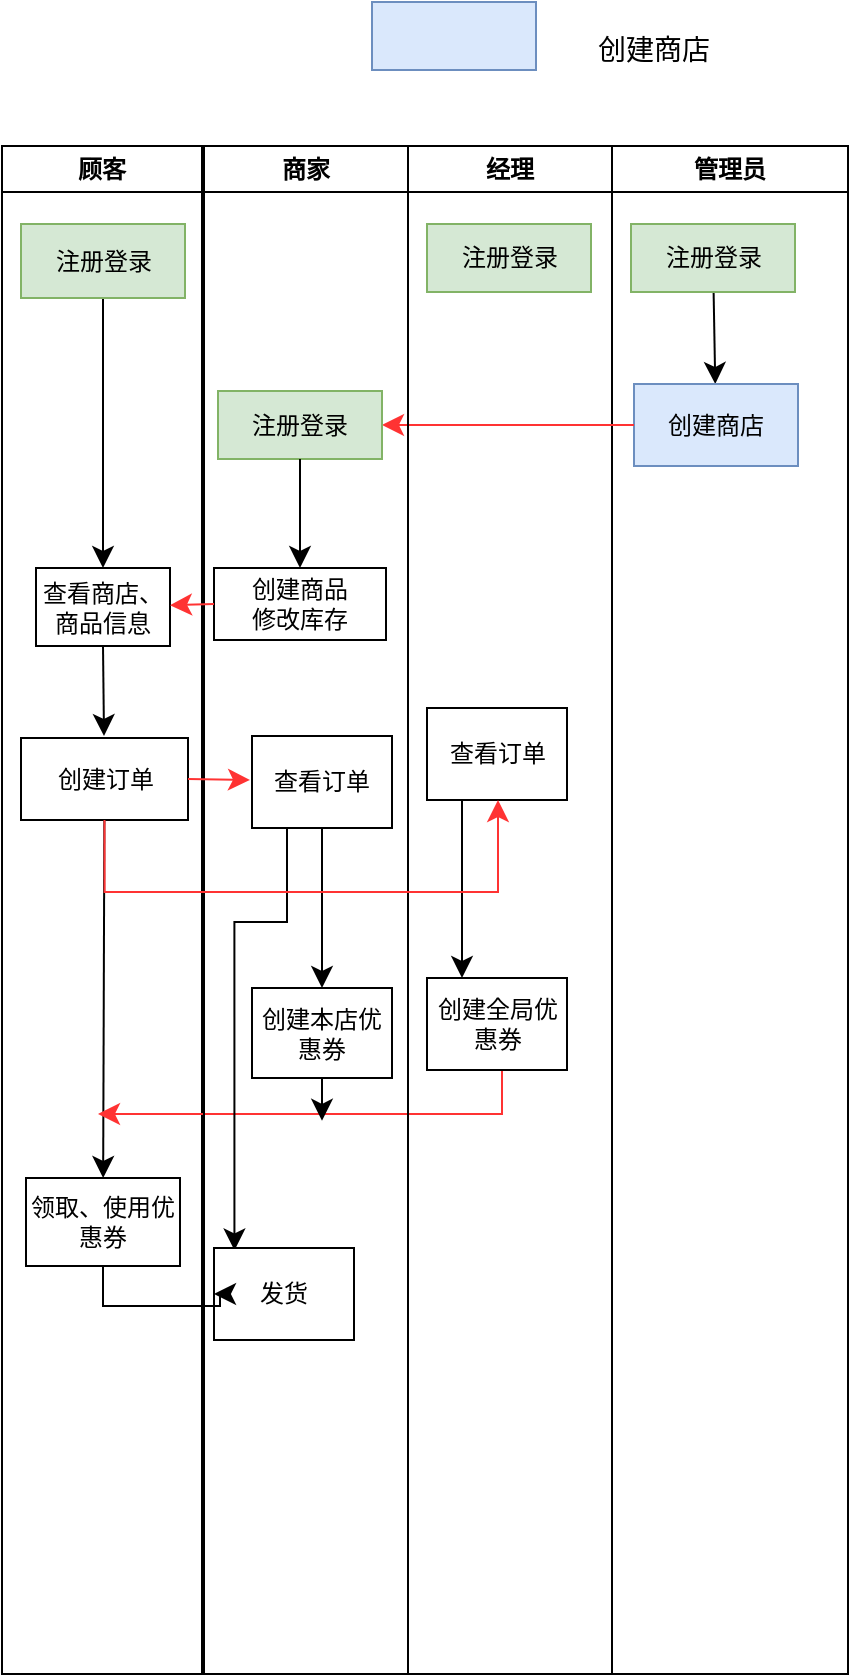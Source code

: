 <mxfile version="24.2.3" type="github">
  <diagram name="第 1 页" id="Z2feuIrGMQaKYotuqINe">
    <mxGraphModel dx="1402" dy="985" grid="0" gridSize="10" guides="1" tooltips="1" connect="1" arrows="1" fold="1" page="0" pageScale="1" pageWidth="827" pageHeight="1169" math="0" shadow="0">
      <root>
        <mxCell id="0" />
        <mxCell id="1" parent="0" />
        <mxCell id="YAOU13rI1jtthDPteihQ-1" value="顾客" style="swimlane;whiteSpace=wrap;html=1;" vertex="1" parent="1">
          <mxGeometry x="-303" y="-278" width="100" height="764" as="geometry" />
        </mxCell>
        <mxCell id="YAOU13rI1jtthDPteihQ-42" value="" style="edgeStyle=none;curved=1;rounded=0;orthogonalLoop=1;jettySize=auto;html=1;fontSize=12;startSize=8;endSize=8;" edge="1" parent="YAOU13rI1jtthDPteihQ-1" source="YAOU13rI1jtthDPteihQ-11" target="YAOU13rI1jtthDPteihQ-41">
          <mxGeometry relative="1" as="geometry" />
        </mxCell>
        <mxCell id="YAOU13rI1jtthDPteihQ-11" value="注册登录" style="rounded=0;whiteSpace=wrap;html=1;fillColor=#d5e8d4;strokeColor=#82b366;" vertex="1" parent="YAOU13rI1jtthDPteihQ-1">
          <mxGeometry x="9.5" y="39" width="82" height="37" as="geometry" />
        </mxCell>
        <mxCell id="YAOU13rI1jtthDPteihQ-41" value="查看商店、商品信息" style="rounded=0;whiteSpace=wrap;html=1;" vertex="1" parent="YAOU13rI1jtthDPteihQ-1">
          <mxGeometry x="17" y="211" width="67" height="39" as="geometry" />
        </mxCell>
        <mxCell id="YAOU13rI1jtthDPteihQ-68" value="" style="edgeStyle=none;curved=1;rounded=0;orthogonalLoop=1;jettySize=auto;html=1;fontSize=12;startSize=8;endSize=8;" edge="1" parent="YAOU13rI1jtthDPteihQ-1" source="YAOU13rI1jtthDPteihQ-46" target="YAOU13rI1jtthDPteihQ-67">
          <mxGeometry relative="1" as="geometry" />
        </mxCell>
        <mxCell id="YAOU13rI1jtthDPteihQ-46" value="创建订单" style="rounded=0;whiteSpace=wrap;html=1;" vertex="1" parent="YAOU13rI1jtthDPteihQ-1">
          <mxGeometry x="9.5" y="296" width="83.5" height="41" as="geometry" />
        </mxCell>
        <mxCell id="YAOU13rI1jtthDPteihQ-67" value="领取、使用优惠券" style="whiteSpace=wrap;html=1;rounded=0;" vertex="1" parent="YAOU13rI1jtthDPteihQ-1">
          <mxGeometry x="12" y="516" width="77" height="44" as="geometry" />
        </mxCell>
        <mxCell id="YAOU13rI1jtthDPteihQ-5" value="经理" style="swimlane;whiteSpace=wrap;html=1;" vertex="1" parent="1">
          <mxGeometry x="-100" y="-278" width="102" height="764" as="geometry" />
        </mxCell>
        <mxCell id="YAOU13rI1jtthDPteihQ-13" value="注册登录" style="rounded=0;whiteSpace=wrap;html=1;fillColor=#d5e8d4;strokeColor=#82b366;" vertex="1" parent="YAOU13rI1jtthDPteihQ-5">
          <mxGeometry x="9.5" y="39" width="82" height="34" as="geometry" />
        </mxCell>
        <mxCell id="YAOU13rI1jtthDPteihQ-61" style="edgeStyle=none;curved=1;rounded=0;orthogonalLoop=1;jettySize=auto;html=1;exitX=0.25;exitY=1;exitDx=0;exitDy=0;fontSize=12;startSize=8;endSize=8;entryX=0.25;entryY=0;entryDx=0;entryDy=0;" edge="1" parent="YAOU13rI1jtthDPteihQ-5" source="YAOU13rI1jtthDPteihQ-52" target="YAOU13rI1jtthDPteihQ-62">
          <mxGeometry relative="1" as="geometry">
            <mxPoint x="27" y="433.0" as="targetPoint" />
          </mxGeometry>
        </mxCell>
        <mxCell id="YAOU13rI1jtthDPteihQ-52" value="查看订单" style="rounded=0;whiteSpace=wrap;html=1;" vertex="1" parent="YAOU13rI1jtthDPteihQ-5">
          <mxGeometry x="9.5" y="281" width="70" height="46" as="geometry" />
        </mxCell>
        <mxCell id="YAOU13rI1jtthDPteihQ-71" style="edgeStyle=orthogonalEdgeStyle;rounded=0;orthogonalLoop=1;jettySize=auto;html=1;exitX=0.5;exitY=1;exitDx=0;exitDy=0;fontSize=12;startSize=8;endSize=8;strokeColor=#FF3333;" edge="1" parent="YAOU13rI1jtthDPteihQ-5" source="YAOU13rI1jtthDPteihQ-62">
          <mxGeometry relative="1" as="geometry">
            <mxPoint x="-155" y="484" as="targetPoint" />
            <Array as="points">
              <mxPoint x="47" y="462" />
              <mxPoint x="47" y="484" />
            </Array>
          </mxGeometry>
        </mxCell>
        <mxCell id="YAOU13rI1jtthDPteihQ-62" value="创建全局优惠券" style="rounded=0;whiteSpace=wrap;html=1;" vertex="1" parent="YAOU13rI1jtthDPteihQ-5">
          <mxGeometry x="9.5" y="416" width="70" height="46" as="geometry" />
        </mxCell>
        <mxCell id="YAOU13rI1jtthDPteihQ-6" value="管理员" style="swimlane;whiteSpace=wrap;html=1;" vertex="1" parent="1">
          <mxGeometry x="2" y="-278" width="118" height="764" as="geometry" />
        </mxCell>
        <mxCell id="YAOU13rI1jtthDPteihQ-17" value="" style="edgeStyle=none;curved=1;rounded=0;orthogonalLoop=1;jettySize=auto;html=1;fontSize=12;startSize=8;endSize=8;" edge="1" parent="YAOU13rI1jtthDPteihQ-6" source="YAOU13rI1jtthDPteihQ-14" target="YAOU13rI1jtthDPteihQ-16">
          <mxGeometry relative="1" as="geometry" />
        </mxCell>
        <mxCell id="YAOU13rI1jtthDPteihQ-14" value="注册登录" style="rounded=0;whiteSpace=wrap;html=1;fillColor=#d5e8d4;strokeColor=#82b366;" vertex="1" parent="YAOU13rI1jtthDPteihQ-6">
          <mxGeometry x="9.5" y="39" width="82" height="34" as="geometry" />
        </mxCell>
        <mxCell id="YAOU13rI1jtthDPteihQ-16" value="创建商店" style="whiteSpace=wrap;html=1;fillColor=#dae8fc;strokeColor=#6c8ebf;rounded=0;" vertex="1" parent="YAOU13rI1jtthDPteihQ-6">
          <mxGeometry x="11" y="119" width="82" height="41" as="geometry" />
        </mxCell>
        <mxCell id="YAOU13rI1jtthDPteihQ-8" value="" style="rounded=0;whiteSpace=wrap;html=1;fillColor=#dae8fc;strokeColor=#6c8ebf;" vertex="1" parent="1">
          <mxGeometry x="-118" y="-350" width="82" height="34" as="geometry" />
        </mxCell>
        <mxCell id="YAOU13rI1jtthDPteihQ-9" value="&lt;pre style=&quot;font-size: 14px;&quot;&gt;创建商店&lt;/pre&gt;" style="text;strokeColor=none;fillColor=none;html=1;align=center;verticalAlign=middle;whiteSpace=wrap;rounded=0;fontSize=14;" vertex="1" parent="1">
          <mxGeometry x="-7" y="-341" width="60" height="30" as="geometry" />
        </mxCell>
        <mxCell id="YAOU13rI1jtthDPteihQ-18" value="" style="edgeStyle=none;curved=1;rounded=0;orthogonalLoop=1;jettySize=auto;html=1;fontSize=12;startSize=8;endSize=8;strokeColor=#FF3333;" edge="1" parent="1" source="YAOU13rI1jtthDPteihQ-16" target="YAOU13rI1jtthDPteihQ-12">
          <mxGeometry relative="1" as="geometry" />
        </mxCell>
        <mxCell id="YAOU13rI1jtthDPteihQ-33" style="edgeStyle=none;curved=1;rounded=0;orthogonalLoop=1;jettySize=auto;html=1;exitX=0.75;exitY=0;exitDx=0;exitDy=0;fontSize=12;startSize=8;endSize=8;" edge="1" parent="1" source="YAOU13rI1jtthDPteihQ-1" target="YAOU13rI1jtthDPteihQ-1">
          <mxGeometry relative="1" as="geometry" />
        </mxCell>
        <mxCell id="YAOU13rI1jtthDPteihQ-4" value="商家" style="swimlane;whiteSpace=wrap;html=1;" vertex="1" parent="1">
          <mxGeometry x="-202" y="-278" width="102" height="764" as="geometry" />
        </mxCell>
        <mxCell id="YAOU13rI1jtthDPteihQ-12" value="注册登录" style="rounded=0;whiteSpace=wrap;html=1;fillColor=#d5e8d4;strokeColor=#82b366;" vertex="1" parent="YAOU13rI1jtthDPteihQ-4">
          <mxGeometry x="7" y="122.5" width="82" height="34" as="geometry" />
        </mxCell>
        <mxCell id="YAOU13rI1jtthDPteihQ-28" value="创建商品&lt;div&gt;&lt;span style=&quot;background-color: initial;&quot;&gt;修改库存&lt;/span&gt;&lt;br&gt;&lt;/div&gt;" style="rounded=0;whiteSpace=wrap;html=1;" vertex="1" parent="YAOU13rI1jtthDPteihQ-4">
          <mxGeometry x="5" y="211" width="86" height="36" as="geometry" />
        </mxCell>
        <mxCell id="YAOU13rI1jtthDPteihQ-27" value="" style="endArrow=classic;html=1;rounded=0;fontSize=12;startSize=8;endSize=8;curved=1;exitX=0.5;exitY=1;exitDx=0;exitDy=0;" edge="1" parent="YAOU13rI1jtthDPteihQ-4" source="YAOU13rI1jtthDPteihQ-12" target="YAOU13rI1jtthDPteihQ-28">
          <mxGeometry width="50" height="50" relative="1" as="geometry">
            <mxPoint x="74" y="134" as="sourcePoint" />
            <mxPoint x="48" y="190" as="targetPoint" />
          </mxGeometry>
        </mxCell>
        <mxCell id="YAOU13rI1jtthDPteihQ-60" value="" style="edgeStyle=none;curved=1;rounded=0;orthogonalLoop=1;jettySize=auto;html=1;fontSize=12;startSize=8;endSize=8;" edge="1" parent="YAOU13rI1jtthDPteihQ-4" source="YAOU13rI1jtthDPteihQ-50" target="YAOU13rI1jtthDPteihQ-59">
          <mxGeometry relative="1" as="geometry" />
        </mxCell>
        <mxCell id="YAOU13rI1jtthDPteihQ-65" style="edgeStyle=orthogonalEdgeStyle;rounded=0;orthogonalLoop=1;jettySize=auto;html=1;exitX=0.25;exitY=1;exitDx=0;exitDy=0;fontSize=12;startSize=8;endSize=8;entryX=0.146;entryY=0.026;entryDx=0;entryDy=0;entryPerimeter=0;" edge="1" parent="YAOU13rI1jtthDPteihQ-4" source="YAOU13rI1jtthDPteihQ-50" target="YAOU13rI1jtthDPteihQ-66">
          <mxGeometry relative="1" as="geometry">
            <mxPoint x="15" y="524" as="targetPoint" />
            <Array as="points">
              <mxPoint x="42" y="388" />
              <mxPoint x="15" y="388" />
            </Array>
          </mxGeometry>
        </mxCell>
        <mxCell id="YAOU13rI1jtthDPteihQ-50" value="查看订单" style="rounded=0;whiteSpace=wrap;html=1;" vertex="1" parent="YAOU13rI1jtthDPteihQ-4">
          <mxGeometry x="24" y="295" width="70" height="46" as="geometry" />
        </mxCell>
        <mxCell id="YAOU13rI1jtthDPteihQ-73" style="edgeStyle=none;curved=1;rounded=0;orthogonalLoop=1;jettySize=auto;html=1;exitX=0.5;exitY=1;exitDx=0;exitDy=0;fontSize=12;startSize=8;endSize=8;" edge="1" parent="YAOU13rI1jtthDPteihQ-4" source="YAOU13rI1jtthDPteihQ-59">
          <mxGeometry relative="1" as="geometry">
            <mxPoint x="59" y="487.4" as="targetPoint" />
          </mxGeometry>
        </mxCell>
        <mxCell id="YAOU13rI1jtthDPteihQ-59" value="创建本店优惠券" style="rounded=0;whiteSpace=wrap;html=1;" vertex="1" parent="YAOU13rI1jtthDPteihQ-4">
          <mxGeometry x="24" y="421" width="70" height="45" as="geometry" />
        </mxCell>
        <mxCell id="YAOU13rI1jtthDPteihQ-66" value="发货" style="rounded=0;whiteSpace=wrap;html=1;" vertex="1" parent="YAOU13rI1jtthDPteihQ-4">
          <mxGeometry x="5" y="551" width="70" height="46" as="geometry" />
        </mxCell>
        <mxCell id="YAOU13rI1jtthDPteihQ-40" value="" style="endArrow=classic;html=1;rounded=0;fontSize=12;startSize=8;endSize=8;curved=1;exitX=0;exitY=0.5;exitDx=0;exitDy=0;strokeColor=#FF3333;" edge="1" parent="1" source="YAOU13rI1jtthDPteihQ-28" target="YAOU13rI1jtthDPteihQ-41">
          <mxGeometry width="50" height="50" relative="1" as="geometry">
            <mxPoint x="65" y="-51" as="sourcePoint" />
            <mxPoint x="-232" y="-49" as="targetPoint" />
          </mxGeometry>
        </mxCell>
        <mxCell id="YAOU13rI1jtthDPteihQ-45" value="" style="endArrow=classic;html=1;rounded=0;fontSize=12;startSize=8;endSize=8;curved=1;exitX=0.5;exitY=1;exitDx=0;exitDy=0;" edge="1" parent="1" source="YAOU13rI1jtthDPteihQ-41">
          <mxGeometry width="50" height="50" relative="1" as="geometry">
            <mxPoint x="-11" y="39" as="sourcePoint" />
            <mxPoint x="-252" y="17" as="targetPoint" />
          </mxGeometry>
        </mxCell>
        <mxCell id="YAOU13rI1jtthDPteihQ-49" value="" style="endArrow=classic;html=1;rounded=0;fontSize=12;startSize=8;endSize=8;curved=1;exitX=1;exitY=0.5;exitDx=0;exitDy=0;strokeColor=#FF3333;" edge="1" parent="1" source="YAOU13rI1jtthDPteihQ-46">
          <mxGeometry width="50" height="50" relative="1" as="geometry">
            <mxPoint x="-11" y="39" as="sourcePoint" />
            <mxPoint x="-179" y="39" as="targetPoint" />
          </mxGeometry>
        </mxCell>
        <mxCell id="YAOU13rI1jtthDPteihQ-51" value="" style="endArrow=classic;html=1;rounded=0;fontSize=12;startSize=8;endSize=8;exitX=0.5;exitY=1;exitDx=0;exitDy=0;strokeColor=#FF3333;edgeStyle=orthogonalEdgeStyle;" edge="1" parent="1" source="YAOU13rI1jtthDPteihQ-46">
          <mxGeometry width="50" height="50" relative="1" as="geometry">
            <mxPoint x="-11" y="39" as="sourcePoint" />
            <mxPoint x="-55" y="49" as="targetPoint" />
            <Array as="points">
              <mxPoint x="-252" y="95" />
              <mxPoint x="-55" y="95" />
            </Array>
          </mxGeometry>
        </mxCell>
        <mxCell id="YAOU13rI1jtthDPteihQ-74" style="edgeStyle=orthogonalEdgeStyle;rounded=0;orthogonalLoop=1;jettySize=auto;html=1;exitX=0.5;exitY=1;exitDx=0;exitDy=0;entryX=0;entryY=0.5;entryDx=0;entryDy=0;fontSize=12;startSize=8;endSize=8;" edge="1" parent="1" source="YAOU13rI1jtthDPteihQ-67" target="YAOU13rI1jtthDPteihQ-66">
          <mxGeometry relative="1" as="geometry" />
        </mxCell>
      </root>
    </mxGraphModel>
  </diagram>
</mxfile>
